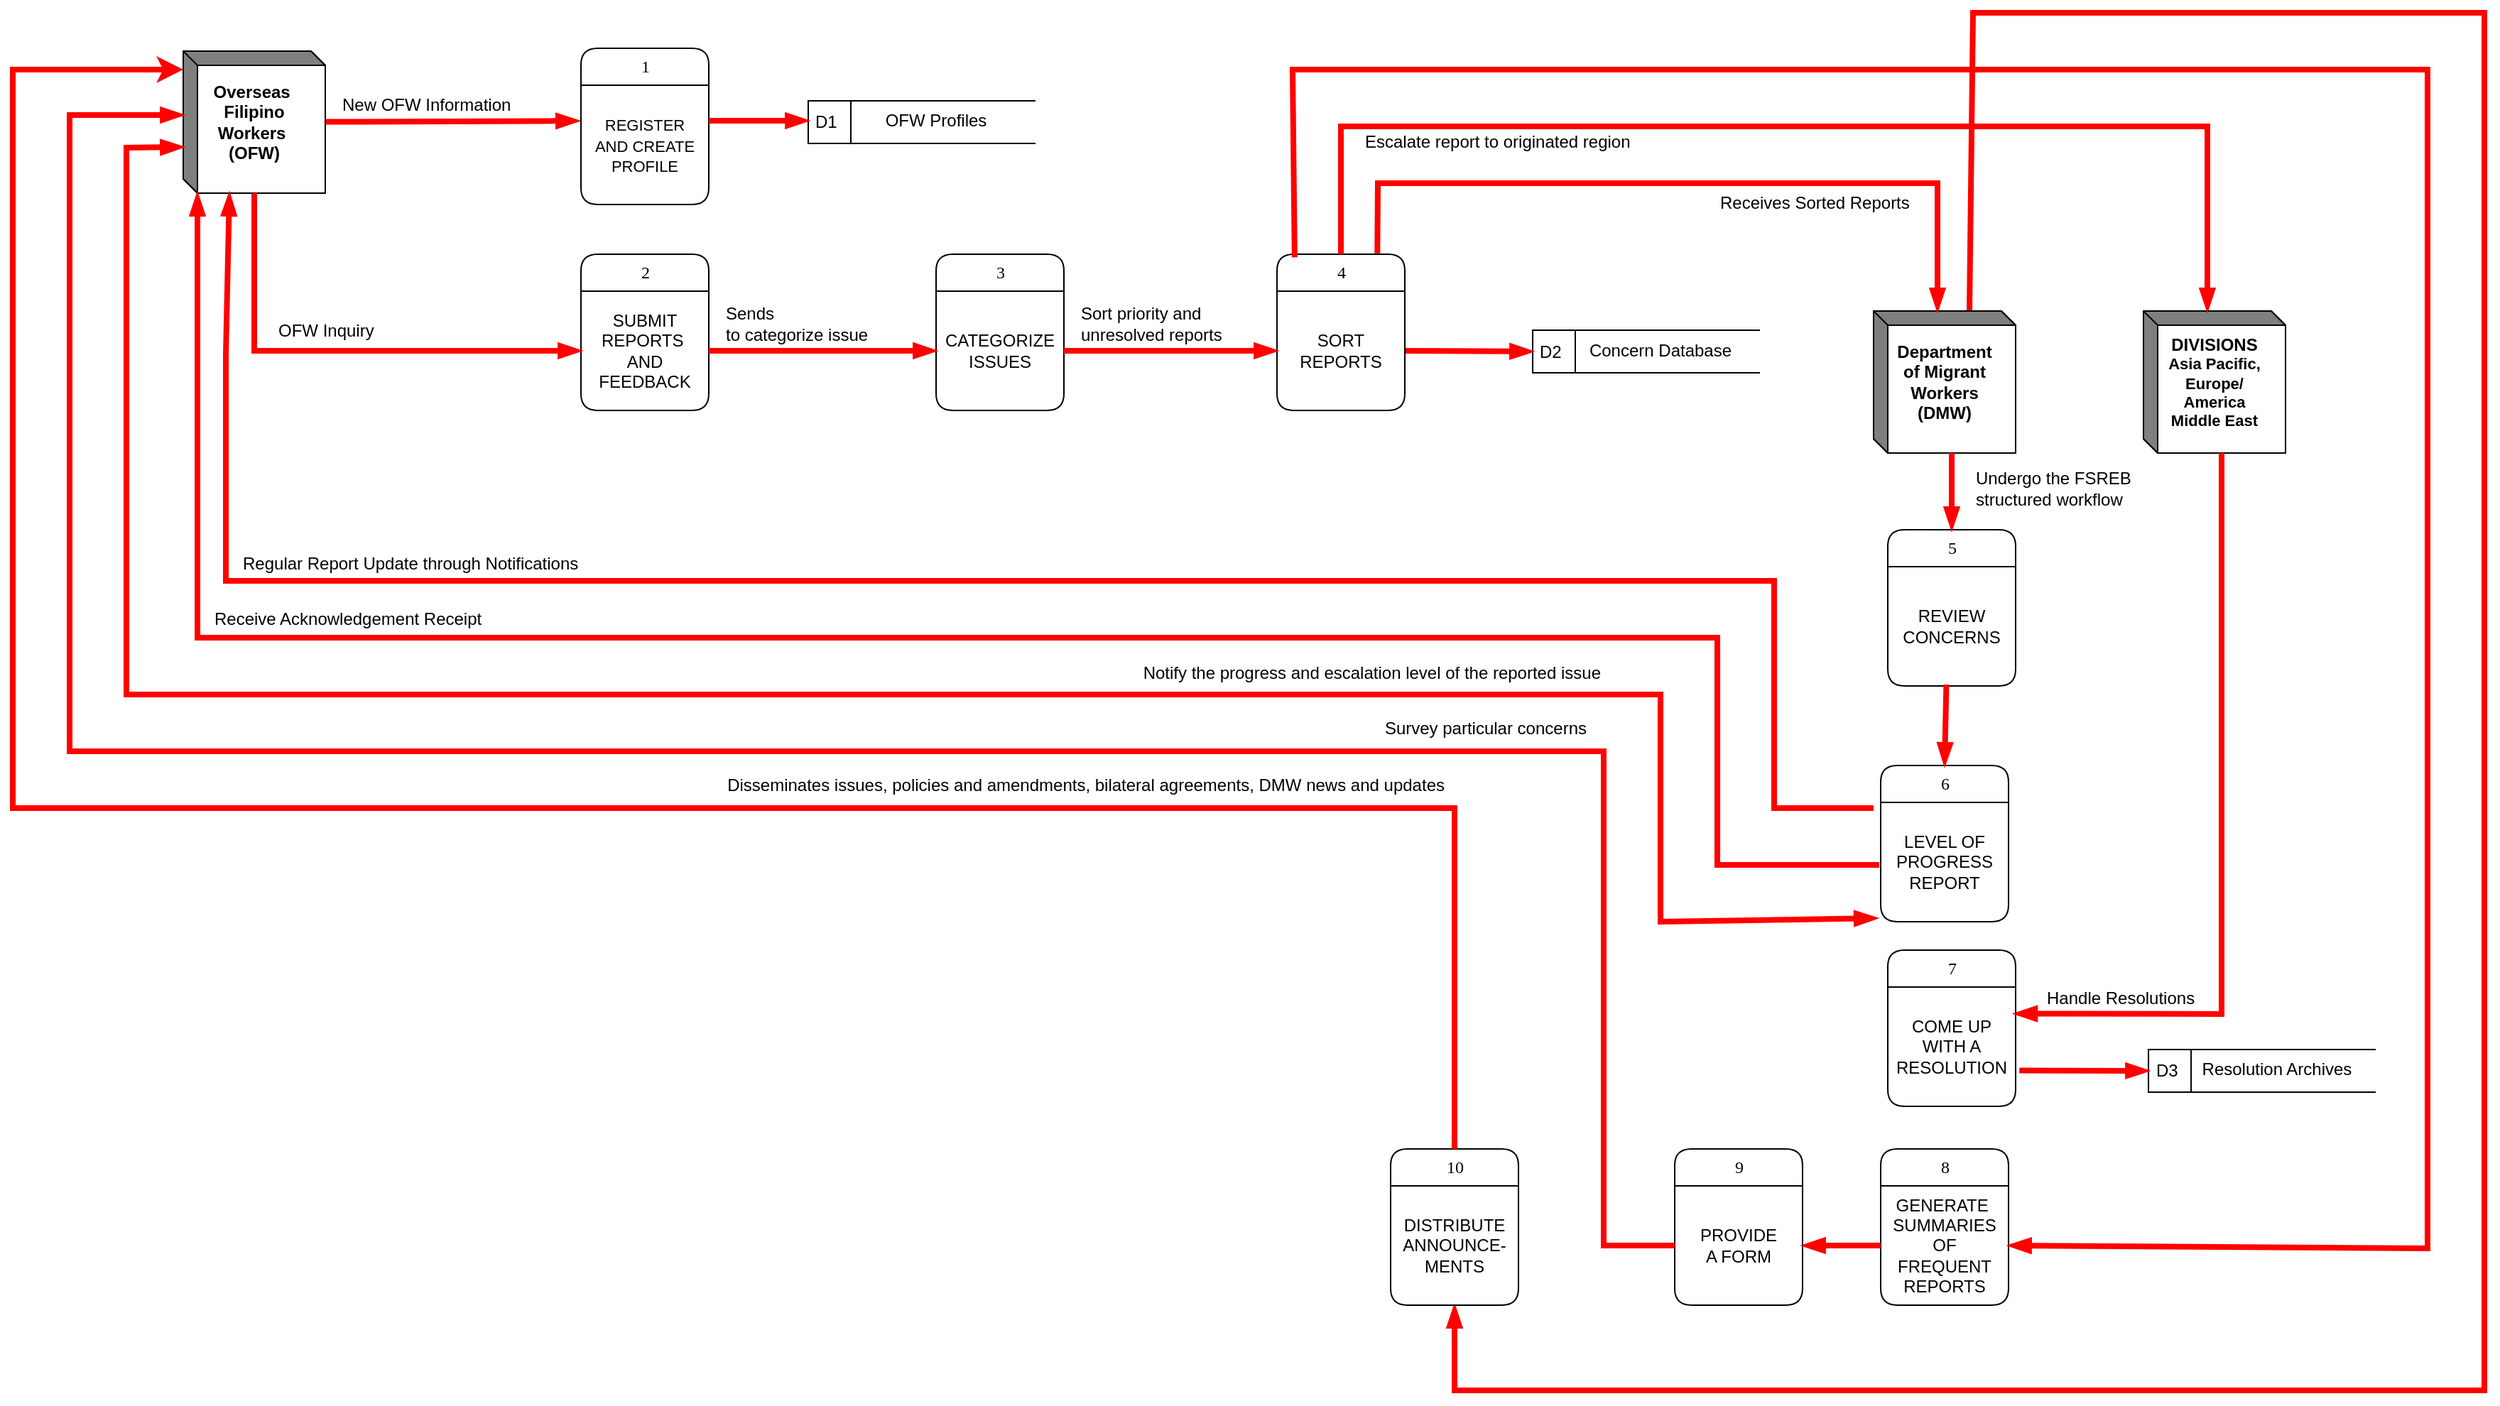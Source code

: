 <mxfile version="22.1.3" type="github">
  <diagram name="Page-1" id="b520641d-4fe3-3701-9064-5fc419738815">
    <mxGraphModel dx="2013" dy="538" grid="1" gridSize="10" guides="1" tooltips="1" connect="1" arrows="1" fold="1" page="1" pageScale="1" pageWidth="1100" pageHeight="850" background="none" math="0" shadow="0">
      <root>
        <mxCell id="0" />
        <mxCell id="1" parent="0" />
        <mxCell id="xv57lifx6EwuE5burWts-9" style="rounded=0;orthogonalLoop=1;jettySize=auto;html=1;strokeWidth=4;strokeColor=#ff0000;entryX=-0.017;entryY=0.299;entryDx=0;entryDy=0;entryPerimeter=0;endArrow=blockThin;endFill=1;" edge="1" parent="1" source="xv57lifx6EwuE5burWts-2" target="xv57lifx6EwuE5burWts-7">
          <mxGeometry relative="1" as="geometry">
            <mxPoint x="-50" y="554" as="targetPoint" />
          </mxGeometry>
        </mxCell>
        <mxCell id="xv57lifx6EwuE5burWts-2" value="&lt;div style=&quot;&quot;&gt;&lt;b&gt;Overseas&amp;nbsp;&lt;/b&gt;&lt;/div&gt;&lt;div style=&quot;&quot;&gt;&lt;b&gt;Filipino&lt;/b&gt;&lt;/div&gt;&lt;div style=&quot;&quot;&gt;&lt;b&gt;Workers&amp;nbsp;&lt;/b&gt;&lt;/div&gt;&lt;div style=&quot;&quot;&gt;&lt;b&gt;(OFW)&lt;/b&gt;&lt;/div&gt;" style="html=1;dashed=0;whiteSpace=wrap;shape=mxgraph.dfd.externalEntity;align=center;" vertex="1" parent="1">
          <mxGeometry x="-250" y="487" width="100" height="100" as="geometry" />
        </mxCell>
        <mxCell id="xv57lifx6EwuE5burWts-81" style="rounded=0;orthogonalLoop=1;jettySize=auto;html=1;strokeWidth=4;startArrow=none;startFill=0;endArrow=blockThin;endFill=1;strokeColor=#FF0000;exitX=0;exitY=0;exitDx=67.5;exitDy=0;exitPerimeter=0;" edge="1" parent="1" source="xv57lifx6EwuE5burWts-4" target="xv57lifx6EwuE5burWts-79">
          <mxGeometry relative="1" as="geometry">
            <Array as="points">
              <mxPoint x="1010" y="460" />
              <mxPoint x="1370" y="460" />
              <mxPoint x="1370" y="1430" />
              <mxPoint x="645" y="1430" />
            </Array>
          </mxGeometry>
        </mxCell>
        <mxCell id="xv57lifx6EwuE5burWts-4" value="&lt;div style=&quot;&quot;&gt;&lt;b&gt;Department&lt;/b&gt;&lt;/div&gt;&lt;div style=&quot;&quot;&gt;&lt;b&gt;of Migrant&lt;/b&gt;&lt;/div&gt;&lt;div style=&quot;&quot;&gt;&lt;b&gt;Workers&lt;/b&gt;&lt;/div&gt;&lt;div style=&quot;&quot;&gt;&lt;b&gt;(DMW)&lt;/b&gt;&lt;/div&gt;" style="html=1;dashed=0;whiteSpace=wrap;shape=mxgraph.dfd.externalEntity;align=center;" vertex="1" parent="1">
          <mxGeometry x="940" y="670" width="100" height="100" as="geometry" />
        </mxCell>
        <mxCell id="xv57lifx6EwuE5burWts-5" value="1" style="swimlane;html=1;fontStyle=0;childLayout=stackLayout;horizontal=1;startSize=26;fillColor=#ffffff;horizontalStack=0;resizeParent=1;resizeLast=0;collapsible=1;marginBottom=0;swimlaneFillColor=#ffffff;align=center;rounded=1;shadow=0;comic=0;labelBackgroundColor=none;strokeWidth=1;fontFamily=Verdana;fontSize=12" vertex="1" parent="1">
          <mxGeometry x="30" y="485" width="90" height="110" as="geometry" />
        </mxCell>
        <mxCell id="xv57lifx6EwuE5burWts-7" value="&lt;font style=&quot;font-size: 11px;&quot;&gt;&lt;br&gt;REGISTER AND CREATE PROFILE&lt;/font&gt;" style="text;html=1;strokeColor=none;fillColor=none;spacingLeft=4;spacingRight=4;whiteSpace=wrap;overflow=hidden;rotatable=0;points=[[0,0.5],[1,0.5]];portConstraint=eastwest;align=center;" vertex="1" parent="xv57lifx6EwuE5burWts-5">
          <mxGeometry y="26" width="90" height="84" as="geometry" />
        </mxCell>
        <mxCell id="xv57lifx6EwuE5burWts-10" value="New OFW Information" style="text;html=1;strokeColor=none;fillColor=none;align=left;verticalAlign=bottom;whiteSpace=wrap;rounded=0;fontSize=12;spacingLeft=10;spacingRight=10;" vertex="1" parent="1">
          <mxGeometry x="-150" y="501" width="180" height="33" as="geometry" />
        </mxCell>
        <mxCell id="xv57lifx6EwuE5burWts-11" value="2" style="swimlane;html=1;fontStyle=0;childLayout=stackLayout;horizontal=1;startSize=26;fillColor=#ffffff;horizontalStack=0;resizeParent=1;resizeLast=0;collapsible=1;marginBottom=0;swimlaneFillColor=#ffffff;align=center;rounded=1;shadow=0;comic=0;labelBackgroundColor=none;strokeWidth=1;fontFamily=Verdana;fontSize=12" vertex="1" parent="1">
          <mxGeometry x="30" y="630" width="90" height="110" as="geometry" />
        </mxCell>
        <mxCell id="xv57lifx6EwuE5burWts-12" value="SUBMIT&lt;br&gt;REPORTS&amp;nbsp;&lt;br&gt;AND FEEDBACK" style="text;html=1;strokeColor=none;fillColor=none;spacingLeft=4;spacingRight=4;whiteSpace=wrap;overflow=hidden;rotatable=0;points=[[0,0.5],[1,0.5]];portConstraint=eastwest;align=center;verticalAlign=middle;" vertex="1" parent="xv57lifx6EwuE5burWts-11">
          <mxGeometry y="26" width="90" height="84" as="geometry" />
        </mxCell>
        <mxCell id="xv57lifx6EwuE5burWts-14" style="rounded=0;orthogonalLoop=1;jettySize=auto;html=1;strokeWidth=4;strokeColor=#ff0000;endArrow=blockThin;endFill=1;entryX=0;entryY=0.5;entryDx=0;entryDy=0;" edge="1" parent="1" source="xv57lifx6EwuE5burWts-2" target="xv57lifx6EwuE5burWts-12">
          <mxGeometry relative="1" as="geometry">
            <mxPoint x="-140" y="547" as="sourcePoint" />
            <mxPoint x="30" y="665" as="targetPoint" />
            <Array as="points">
              <mxPoint x="-200" y="698" />
            </Array>
          </mxGeometry>
        </mxCell>
        <mxCell id="xv57lifx6EwuE5burWts-15" value="OFW Inquiry" style="text;html=1;strokeColor=none;fillColor=none;align=left;verticalAlign=bottom;whiteSpace=wrap;rounded=0;fontSize=12;spacingLeft=10;spacingRight=10;" vertex="1" parent="1">
          <mxGeometry x="-195" y="660" width="130" height="33" as="geometry" />
        </mxCell>
        <mxCell id="xv57lifx6EwuE5burWts-16" value="D1" style="html=1;dashed=0;whiteSpace=wrap;shape=mxgraph.dfd.dataStoreID;align=left;spacingLeft=3;points=[[0,0],[0.5,0],[1,0],[0,0.5],[1,0.5],[0,1],[0.5,1],[1,1]];" vertex="1" parent="1">
          <mxGeometry x="190" y="522" width="160" height="30" as="geometry" />
        </mxCell>
        <mxCell id="xv57lifx6EwuE5burWts-17" value="OFW Profiles" style="text;html=1;strokeColor=none;fillColor=none;align=center;verticalAlign=middle;whiteSpace=wrap;rounded=0;" vertex="1" parent="1">
          <mxGeometry x="220" y="521" width="120" height="30" as="geometry" />
        </mxCell>
        <mxCell id="xv57lifx6EwuE5burWts-18" style="rounded=0;orthogonalLoop=1;jettySize=auto;html=1;strokeWidth=4;strokeColor=#ff0000;entryX=0;entryY=0.5;entryDx=0;entryDy=0;endArrow=blockThin;endFill=1;" edge="1" parent="1">
          <mxGeometry relative="1" as="geometry">
            <mxPoint x="120" y="536" as="sourcePoint" />
            <mxPoint x="190" y="536" as="targetPoint" />
          </mxGeometry>
        </mxCell>
        <mxCell id="xv57lifx6EwuE5burWts-19" value="D2" style="html=1;dashed=0;whiteSpace=wrap;shape=mxgraph.dfd.dataStoreID;align=left;spacingLeft=3;points=[[0,0],[0.5,0],[1,0],[0,0.5],[1,0.5],[0,1],[0.5,1],[1,1]];" vertex="1" parent="1">
          <mxGeometry x="700" y="683.5" width="160" height="30" as="geometry" />
        </mxCell>
        <mxCell id="xv57lifx6EwuE5burWts-20" value="Concern Database" style="text;html=1;strokeColor=none;fillColor=none;align=center;verticalAlign=middle;whiteSpace=wrap;rounded=0;" vertex="1" parent="1">
          <mxGeometry x="730" y="682.5" width="120" height="30" as="geometry" />
        </mxCell>
        <mxCell id="xv57lifx6EwuE5burWts-21" style="rounded=0;orthogonalLoop=1;jettySize=auto;html=1;strokeWidth=4;strokeColor=#ff0000;entryX=0;entryY=0.5;entryDx=0;entryDy=0;endArrow=blockThin;endFill=1;exitX=1;exitY=0.5;exitDx=0;exitDy=0;" edge="1" parent="1" source="xv57lifx6EwuE5burWts-34" target="xv57lifx6EwuE5burWts-19">
          <mxGeometry relative="1" as="geometry">
            <mxPoint x="630.0" y="571.5" as="sourcePoint" />
            <mxPoint x="730" y="417.5" as="targetPoint" />
          </mxGeometry>
        </mxCell>
        <mxCell id="xv57lifx6EwuE5burWts-23" style="rounded=0;orthogonalLoop=1;jettySize=auto;html=1;strokeWidth=4;strokeColor=#ff0000;entryX=0;entryY=0;entryDx=32.5;entryDy=100;endArrow=blockThin;endFill=1;entryPerimeter=0;" edge="1" parent="1" target="xv57lifx6EwuE5burWts-2">
          <mxGeometry relative="1" as="geometry">
            <mxPoint x="940" y="1020" as="sourcePoint" />
            <mxPoint x="200" y="546" as="targetPoint" />
            <Array as="points">
              <mxPoint x="870" y="1020" />
              <mxPoint x="870" y="860" />
              <mxPoint x="-220" y="860" />
              <mxPoint x="-220" y="700" />
            </Array>
          </mxGeometry>
        </mxCell>
        <mxCell id="xv57lifx6EwuE5burWts-25" value="Regular Report Update through Notifications" style="text;html=1;strokeColor=none;fillColor=none;align=left;verticalAlign=bottom;whiteSpace=wrap;rounded=0;fontSize=12;spacingLeft=10;spacingRight=10;" vertex="1" parent="1">
          <mxGeometry x="-220" y="824" width="280" height="33" as="geometry" />
        </mxCell>
        <mxCell id="xv57lifx6EwuE5burWts-27" value="3" style="swimlane;html=1;fontStyle=0;childLayout=stackLayout;horizontal=1;startSize=26;fillColor=#ffffff;horizontalStack=0;resizeParent=1;resizeLast=0;collapsible=1;marginBottom=0;swimlaneFillColor=#ffffff;align=center;rounded=1;shadow=0;comic=0;labelBackgroundColor=none;strokeWidth=1;fontFamily=Verdana;fontSize=12" vertex="1" parent="1">
          <mxGeometry x="280" y="630" width="90" height="110" as="geometry" />
        </mxCell>
        <mxCell id="xv57lifx6EwuE5burWts-28" value="CATEGORIZE&lt;br&gt;ISSUES" style="text;html=1;strokeColor=none;fillColor=none;spacingLeft=4;spacingRight=4;whiteSpace=wrap;overflow=hidden;rotatable=0;points=[[0,0.5],[1,0.5]];portConstraint=eastwest;align=center;verticalAlign=middle;" vertex="1" parent="xv57lifx6EwuE5burWts-27">
          <mxGeometry y="26" width="90" height="84" as="geometry" />
        </mxCell>
        <mxCell id="xv57lifx6EwuE5burWts-29" style="rounded=0;orthogonalLoop=1;jettySize=auto;html=1;strokeWidth=4;strokeColor=#ff0000;entryX=0;entryY=0.5;entryDx=0;entryDy=0;endArrow=blockThin;endFill=1;exitX=1;exitY=0.5;exitDx=0;exitDy=0;" edge="1" parent="1" source="xv57lifx6EwuE5burWts-12" target="xv57lifx6EwuE5burWts-28">
          <mxGeometry relative="1" as="geometry">
            <mxPoint x="130" y="546" as="sourcePoint" />
            <mxPoint x="200" y="546" as="targetPoint" />
          </mxGeometry>
        </mxCell>
        <mxCell id="xv57lifx6EwuE5burWts-31" style="rounded=0;orthogonalLoop=1;jettySize=auto;html=1;strokeWidth=4;strokeColor=#ff0000;endArrow=blockThin;endFill=1;exitX=0.785;exitY=-0.006;exitDx=0;exitDy=0;entryX=0;entryY=0;entryDx=45;entryDy=0;entryPerimeter=0;exitPerimeter=0;" edge="1" parent="1" source="xv57lifx6EwuE5burWts-33" target="xv57lifx6EwuE5burWts-4">
          <mxGeometry relative="1" as="geometry">
            <mxPoint x="280" y="708" as="sourcePoint" />
            <mxPoint x="780" y="750" as="targetPoint" />
            <Array as="points">
              <mxPoint x="591" y="580" />
              <mxPoint x="630" y="580" />
              <mxPoint x="740" y="580" />
              <mxPoint x="985" y="580" />
            </Array>
          </mxGeometry>
        </mxCell>
        <mxCell id="xv57lifx6EwuE5burWts-33" value="4" style="swimlane;html=1;fontStyle=0;childLayout=stackLayout;horizontal=1;startSize=26;fillColor=#ffffff;horizontalStack=0;resizeParent=1;resizeLast=0;collapsible=1;marginBottom=0;swimlaneFillColor=#ffffff;align=center;rounded=1;shadow=0;comic=0;labelBackgroundColor=none;strokeWidth=1;fontFamily=Verdana;fontSize=12" vertex="1" parent="1">
          <mxGeometry x="520" y="630" width="90" height="110" as="geometry" />
        </mxCell>
        <mxCell id="xv57lifx6EwuE5burWts-34" value="SORT&lt;br&gt;REPORTS" style="text;html=1;strokeColor=none;fillColor=none;spacingLeft=4;spacingRight=4;whiteSpace=wrap;overflow=hidden;rotatable=0;points=[[0,0.5],[1,0.5]];portConstraint=eastwest;align=center;verticalAlign=middle;" vertex="1" parent="xv57lifx6EwuE5burWts-33">
          <mxGeometry y="26" width="90" height="84" as="geometry" />
        </mxCell>
        <mxCell id="xv57lifx6EwuE5burWts-35" style="rounded=0;orthogonalLoop=1;jettySize=auto;html=1;strokeWidth=4;strokeColor=#ff0000;endArrow=blockThin;endFill=1;exitX=1;exitY=0.5;exitDx=0;exitDy=0;entryX=0;entryY=0.5;entryDx=0;entryDy=0;" edge="1" parent="1" source="xv57lifx6EwuE5burWts-28" target="xv57lifx6EwuE5burWts-34">
          <mxGeometry relative="1" as="geometry">
            <mxPoint x="560" y="708" as="sourcePoint" />
            <mxPoint x="470" y="690" as="targetPoint" />
          </mxGeometry>
        </mxCell>
        <mxCell id="xv57lifx6EwuE5burWts-36" value="Sends &lt;br&gt;to categorize issue&amp;nbsp;" style="text;html=1;strokeColor=none;fillColor=none;align=left;verticalAlign=bottom;whiteSpace=wrap;rounded=0;fontSize=12;spacingLeft=10;spacingRight=10;" vertex="1" parent="1">
          <mxGeometry x="120" y="663" width="150" height="33" as="geometry" />
        </mxCell>
        <mxCell id="xv57lifx6EwuE5burWts-37" value="Sort priority and unresolved reports" style="text;html=1;strokeColor=none;fillColor=none;align=left;verticalAlign=bottom;whiteSpace=wrap;rounded=0;fontSize=12;spacingLeft=10;spacingRight=10;" vertex="1" parent="1">
          <mxGeometry x="370" y="663" width="150" height="33" as="geometry" />
        </mxCell>
        <mxCell id="xv57lifx6EwuE5burWts-38" value="Receives Sorted Reports" style="text;html=1;strokeColor=none;fillColor=none;align=left;verticalAlign=bottom;whiteSpace=wrap;rounded=0;fontSize=12;spacingLeft=10;spacingRight=10;" vertex="1" parent="1">
          <mxGeometry x="820" y="570" width="190" height="33" as="geometry" />
        </mxCell>
        <mxCell id="xv57lifx6EwuE5burWts-39" value="5" style="swimlane;html=1;fontStyle=0;childLayout=stackLayout;horizontal=1;startSize=26;fillColor=#ffffff;horizontalStack=0;resizeParent=1;resizeLast=0;collapsible=1;marginBottom=0;swimlaneFillColor=#ffffff;align=center;rounded=1;shadow=0;comic=0;labelBackgroundColor=none;strokeWidth=1;fontFamily=Verdana;fontSize=12" vertex="1" parent="1">
          <mxGeometry x="950" y="824" width="90" height="110" as="geometry" />
        </mxCell>
        <mxCell id="xv57lifx6EwuE5burWts-40" value="REVIEW&lt;br&gt;CONCERNS" style="text;html=1;strokeColor=none;fillColor=none;spacingLeft=4;spacingRight=4;whiteSpace=wrap;overflow=hidden;rotatable=0;points=[[0,0.5],[1,0.5]];portConstraint=eastwest;align=center;verticalAlign=middle;" vertex="1" parent="xv57lifx6EwuE5burWts-39">
          <mxGeometry y="26" width="90" height="84" as="geometry" />
        </mxCell>
        <mxCell id="xv57lifx6EwuE5burWts-41" style="rounded=0;orthogonalLoop=1;jettySize=auto;html=1;strokeWidth=4;strokeColor=#ff0000;entryX=0.5;entryY=0;entryDx=0;entryDy=0;endArrow=blockThin;endFill=1;exitX=0;exitY=0;exitDx=55;exitDy=100;exitPerimeter=0;" edge="1" parent="1" source="xv57lifx6EwuE5burWts-4" target="xv57lifx6EwuE5burWts-39">
          <mxGeometry relative="1" as="geometry">
            <mxPoint x="620" y="722" as="sourcePoint" />
            <mxPoint x="710" y="723" as="targetPoint" />
          </mxGeometry>
        </mxCell>
        <mxCell id="xv57lifx6EwuE5burWts-42" style="rounded=0;orthogonalLoop=1;jettySize=auto;html=1;strokeWidth=4;strokeColor=#ff0000;entryX=0;entryY=0;entryDx=10;entryDy=100;entryPerimeter=0;endArrow=blockThin;endFill=1;" edge="1" parent="1" target="xv57lifx6EwuE5burWts-2">
          <mxGeometry relative="1" as="geometry">
            <mxPoint x="944" y="1060" as="sourcePoint" />
            <mxPoint x="38" y="546" as="targetPoint" />
            <Array as="points">
              <mxPoint x="830" y="1060" />
              <mxPoint x="830" y="900" />
              <mxPoint x="-240" y="900" />
              <mxPoint x="-240" y="760" />
            </Array>
          </mxGeometry>
        </mxCell>
        <mxCell id="xv57lifx6EwuE5burWts-43" value="Receive Acknowledgement Receipt" style="text;html=1;strokeColor=none;fillColor=none;align=left;verticalAlign=bottom;whiteSpace=wrap;rounded=0;fontSize=12;spacingLeft=10;spacingRight=10;" vertex="1" parent="1">
          <mxGeometry x="-240" y="862.5" width="220" height="33" as="geometry" />
        </mxCell>
        <mxCell id="xv57lifx6EwuE5burWts-44" value="6" style="swimlane;html=1;fontStyle=0;childLayout=stackLayout;horizontal=1;startSize=26;fillColor=#ffffff;horizontalStack=0;resizeParent=1;resizeLast=0;collapsible=1;marginBottom=0;swimlaneFillColor=#ffffff;align=center;rounded=1;shadow=0;comic=0;labelBackgroundColor=none;strokeWidth=1;fontFamily=Verdana;fontSize=12" vertex="1" parent="1">
          <mxGeometry x="945" y="990" width="90" height="110" as="geometry" />
        </mxCell>
        <mxCell id="xv57lifx6EwuE5burWts-45" value="LEVEL OF PROGRESS REPORT" style="text;html=1;strokeColor=none;fillColor=none;spacingLeft=4;spacingRight=4;whiteSpace=wrap;overflow=hidden;rotatable=0;points=[[0,0.5],[1,0.5]];portConstraint=eastwest;align=center;verticalAlign=middle;" vertex="1" parent="xv57lifx6EwuE5burWts-44">
          <mxGeometry y="26" width="90" height="84" as="geometry" />
        </mxCell>
        <mxCell id="xv57lifx6EwuE5burWts-46" style="rounded=0;orthogonalLoop=1;jettySize=auto;html=1;strokeWidth=4;strokeColor=#ff0000;entryX=0.5;entryY=0;entryDx=0;entryDy=0;endArrow=blockThin;endFill=1;exitX=0.458;exitY=0.988;exitDx=0;exitDy=0;exitPerimeter=0;" edge="1" parent="1" source="xv57lifx6EwuE5burWts-40" target="xv57lifx6EwuE5burWts-44">
          <mxGeometry relative="1" as="geometry">
            <mxPoint x="620" y="708" as="sourcePoint" />
            <mxPoint x="710" y="709" as="targetPoint" />
          </mxGeometry>
        </mxCell>
        <mxCell id="xv57lifx6EwuE5burWts-50" value="Undergo the FSREB structured workflow" style="text;html=1;strokeColor=none;fillColor=none;align=left;verticalAlign=bottom;whiteSpace=wrap;rounded=0;fontSize=12;spacingLeft=10;spacingRight=10;" vertex="1" parent="1">
          <mxGeometry x="1000" y="779" width="150" height="33" as="geometry" />
        </mxCell>
        <mxCell id="xv57lifx6EwuE5burWts-51" value="&lt;div style=&quot;&quot;&gt;&lt;b&gt;DIVISIONS&lt;/b&gt;&lt;/div&gt;&lt;div style=&quot;font-size: 11px;&quot;&gt;&lt;b style=&quot;&quot;&gt;&lt;font style=&quot;font-size: 11px;&quot;&gt;Asia Pacific,&lt;/font&gt;&lt;/b&gt;&lt;/div&gt;&lt;div style=&quot;font-size: 11px;&quot;&gt;&lt;b style=&quot;background-color: initial;&quot;&gt;Europe/&lt;/b&gt;&lt;/div&gt;&lt;div style=&quot;font-size: 11px;&quot;&gt;&lt;b&gt;&lt;font style=&quot;font-size: 11px;&quot;&gt;America&lt;/font&gt;&lt;/b&gt;&lt;/div&gt;&lt;div style=&quot;font-size: 11px;&quot;&gt;&lt;b style=&quot;&quot;&gt;&lt;font style=&quot;font-size: 11px;&quot;&gt;Middle East&lt;/font&gt;&lt;/b&gt;&lt;/div&gt;" style="html=1;dashed=0;whiteSpace=wrap;shape=mxgraph.dfd.externalEntity;align=center;verticalAlign=middle;" vertex="1" parent="1">
          <mxGeometry x="1130" y="670" width="100" height="100" as="geometry" />
        </mxCell>
        <mxCell id="xv57lifx6EwuE5burWts-53" style="rounded=0;orthogonalLoop=1;jettySize=auto;html=1;strokeWidth=4;strokeColor=#ff0000;endArrow=blockThin;endFill=1;exitX=0.5;exitY=0;exitDx=0;exitDy=0;entryX=0;entryY=0;entryDx=45;entryDy=0;entryPerimeter=0;" edge="1" parent="1" source="xv57lifx6EwuE5burWts-33" target="xv57lifx6EwuE5burWts-51">
          <mxGeometry relative="1" as="geometry">
            <mxPoint x="575" y="640" as="sourcePoint" />
            <mxPoint x="995" y="680" as="targetPoint" />
            <Array as="points">
              <mxPoint x="565" y="540" />
              <mxPoint x="640" y="540" />
              <mxPoint x="700" y="540" />
              <mxPoint x="770" y="540" />
              <mxPoint x="1175" y="540" />
            </Array>
          </mxGeometry>
        </mxCell>
        <mxCell id="xv57lifx6EwuE5burWts-54" value="Escalate report to originated region" style="text;html=1;strokeColor=none;fillColor=none;align=left;verticalAlign=top;whiteSpace=wrap;rounded=0;fontSize=12;spacingLeft=10;spacingRight=10;" vertex="1" parent="1">
          <mxGeometry x="570" y="537" width="300" height="33" as="geometry" />
        </mxCell>
        <mxCell id="xv57lifx6EwuE5burWts-55" value="7" style="swimlane;html=1;fontStyle=0;childLayout=stackLayout;horizontal=1;startSize=26;fillColor=#ffffff;horizontalStack=0;resizeParent=1;resizeLast=0;collapsible=1;marginBottom=0;swimlaneFillColor=#ffffff;align=center;rounded=1;shadow=0;comic=0;labelBackgroundColor=none;strokeWidth=1;fontFamily=Verdana;fontSize=12" vertex="1" parent="1">
          <mxGeometry x="950" y="1120" width="90" height="110" as="geometry" />
        </mxCell>
        <mxCell id="xv57lifx6EwuE5burWts-56" value="COME UP WITH A&lt;br&gt;RESOLUTION" style="text;html=1;strokeColor=none;fillColor=none;spacingLeft=4;spacingRight=4;whiteSpace=wrap;overflow=hidden;rotatable=0;points=[[0,0.5],[1,0.5]];portConstraint=eastwest;align=center;verticalAlign=middle;" vertex="1" parent="xv57lifx6EwuE5burWts-55">
          <mxGeometry y="26" width="90" height="84" as="geometry" />
        </mxCell>
        <mxCell id="xv57lifx6EwuE5burWts-58" style="rounded=0;orthogonalLoop=1;jettySize=auto;html=1;strokeWidth=4;strokeColor=#FF0000;endArrow=blockThin;endFill=1;exitX=0;exitY=0;exitDx=55;exitDy=100;exitPerimeter=0;entryX=0.991;entryY=0.223;entryDx=0;entryDy=0;entryPerimeter=0;" edge="1" parent="1" source="xv57lifx6EwuE5burWts-51" target="xv57lifx6EwuE5burWts-56">
          <mxGeometry relative="1" as="geometry">
            <mxPoint x="960" y="902" as="sourcePoint" />
            <mxPoint x="1050" y="1180" as="targetPoint" />
            <Array as="points">
              <mxPoint x="1185" y="1165" />
            </Array>
          </mxGeometry>
        </mxCell>
        <mxCell id="xv57lifx6EwuE5burWts-59" value="D3" style="html=1;dashed=0;whiteSpace=wrap;shape=mxgraph.dfd.dataStoreID;align=left;spacingLeft=3;points=[[0,0],[0.5,0],[1,0],[0,0.5],[1,0.5],[0,1],[0.5,1],[1,1]];" vertex="1" parent="1">
          <mxGeometry x="1133.52" y="1190" width="160" height="30" as="geometry" />
        </mxCell>
        <mxCell id="xv57lifx6EwuE5burWts-60" value="Resolution Archives" style="text;html=1;strokeColor=none;fillColor=none;align=center;verticalAlign=middle;whiteSpace=wrap;rounded=0;" vertex="1" parent="1">
          <mxGeometry x="1163.52" y="1189" width="120" height="30" as="geometry" />
        </mxCell>
        <mxCell id="xv57lifx6EwuE5burWts-61" style="rounded=0;orthogonalLoop=1;jettySize=auto;html=1;strokeWidth=4;strokeColor=#ff0000;entryX=0;entryY=0.5;entryDx=0;entryDy=0;endArrow=blockThin;endFill=1;exitX=1.029;exitY=0.699;exitDx=0;exitDy=0;exitPerimeter=0;" edge="1" parent="1" source="xv57lifx6EwuE5burWts-56" target="xv57lifx6EwuE5burWts-59">
          <mxGeometry relative="1" as="geometry">
            <mxPoint x="980" y="1204.38" as="sourcePoint" />
            <mxPoint x="1223.52" y="849" as="targetPoint" />
            <Array as="points" />
          </mxGeometry>
        </mxCell>
        <mxCell id="xv57lifx6EwuE5burWts-63" value="8" style="swimlane;html=1;fontStyle=0;childLayout=stackLayout;horizontal=1;startSize=26;fillColor=#ffffff;horizontalStack=0;resizeParent=1;resizeLast=0;collapsible=1;marginBottom=0;swimlaneFillColor=#ffffff;align=center;rounded=1;shadow=0;comic=0;labelBackgroundColor=none;strokeWidth=1;fontFamily=Verdana;fontSize=12" vertex="1" parent="1">
          <mxGeometry x="945" y="1260" width="90" height="110" as="geometry" />
        </mxCell>
        <mxCell id="xv57lifx6EwuE5burWts-64" value="GENERATE&amp;nbsp;&lt;br&gt;SUMMARIES OF FREQUENT&lt;br&gt;REPORTS" style="text;html=1;strokeColor=none;fillColor=none;spacingLeft=4;spacingRight=4;whiteSpace=wrap;overflow=hidden;rotatable=0;points=[[0,0.5],[1,0.5]];portConstraint=eastwest;align=center;verticalAlign=middle;" vertex="1" parent="xv57lifx6EwuE5burWts-63">
          <mxGeometry y="26" width="90" height="84" as="geometry" />
        </mxCell>
        <mxCell id="xv57lifx6EwuE5burWts-65" style="rounded=0;orthogonalLoop=1;jettySize=auto;html=1;strokeWidth=4;strokeColor=#ff0000;endArrow=blockThin;endFill=1;entryX=1;entryY=0.5;entryDx=0;entryDy=0;exitX=0.138;exitY=0.02;exitDx=0;exitDy=0;exitPerimeter=0;" edge="1" parent="1" source="xv57lifx6EwuE5burWts-33" target="xv57lifx6EwuE5burWts-64">
          <mxGeometry relative="1" as="geometry">
            <mxPoint x="531" y="630" as="sourcePoint" />
            <mxPoint x="1320" y="1330" as="targetPoint" />
            <Array as="points">
              <mxPoint x="531" y="500" />
              <mxPoint x="720" y="500" />
              <mxPoint x="1330" y="500" />
              <mxPoint x="1330" y="1330" />
            </Array>
          </mxGeometry>
        </mxCell>
        <mxCell id="xv57lifx6EwuE5burWts-67" style="rounded=0;orthogonalLoop=1;jettySize=auto;html=1;strokeWidth=4;strokeColor=#FF0000;entryX=0;entryY=0;entryDx=0;entryDy=67.5;entryPerimeter=0;endArrow=blockThin;endFill=1;exitX=-0.029;exitY=0.97;exitDx=0;exitDy=0;exitPerimeter=0;startArrow=blockThin;startFill=1;" edge="1" parent="1" source="xv57lifx6EwuE5burWts-45" target="xv57lifx6EwuE5burWts-2">
          <mxGeometry relative="1" as="geometry">
            <mxPoint x="954" y="1070" as="sourcePoint" />
            <mxPoint x="-230" y="597" as="targetPoint" />
            <Array as="points">
              <mxPoint x="790" y="1100" />
              <mxPoint x="790" y="940" />
              <mxPoint x="290" y="940" />
              <mxPoint x="-290" y="940" />
              <mxPoint x="-290" y="555" />
            </Array>
          </mxGeometry>
        </mxCell>
        <mxCell id="xv57lifx6EwuE5burWts-70" value="9" style="swimlane;html=1;fontStyle=0;childLayout=stackLayout;horizontal=1;startSize=26;fillColor=#ffffff;horizontalStack=0;resizeParent=1;resizeLast=0;collapsible=1;marginBottom=0;swimlaneFillColor=#ffffff;align=center;rounded=1;shadow=0;comic=0;labelBackgroundColor=none;strokeWidth=1;fontFamily=Verdana;fontSize=12" vertex="1" parent="1">
          <mxGeometry x="800" y="1260" width="90" height="110" as="geometry" />
        </mxCell>
        <mxCell id="xv57lifx6EwuE5burWts-71" value="PROVIDE&lt;br&gt;A FORM" style="text;html=1;strokeColor=none;fillColor=none;spacingLeft=4;spacingRight=4;whiteSpace=wrap;overflow=hidden;rotatable=0;points=[[0,0.5],[1,0.5]];portConstraint=eastwest;align=center;verticalAlign=middle;" vertex="1" parent="xv57lifx6EwuE5burWts-70">
          <mxGeometry y="26" width="90" height="84" as="geometry" />
        </mxCell>
        <mxCell id="xv57lifx6EwuE5burWts-73" style="rounded=0;orthogonalLoop=1;jettySize=auto;html=1;strokeWidth=4;strokeColor=#ff0000;endArrow=blockThin;endFill=1;entryX=0;entryY=0;entryDx=0;entryDy=45;entryPerimeter=0;exitX=0;exitY=0.5;exitDx=0;exitDy=0;" edge="1" parent="1" source="xv57lifx6EwuE5burWts-71" target="xv57lifx6EwuE5burWts-2">
          <mxGeometry relative="1" as="geometry">
            <mxPoint x="650" y="1190" as="sourcePoint" />
            <mxPoint x="40" y="708" as="targetPoint" />
            <Array as="points">
              <mxPoint x="750" y="1328" />
              <mxPoint x="750" y="980" />
              <mxPoint x="-330" y="980" />
              <mxPoint x="-330" y="532" />
            </Array>
          </mxGeometry>
        </mxCell>
        <mxCell id="xv57lifx6EwuE5burWts-74" style="rounded=0;orthogonalLoop=1;jettySize=auto;html=1;strokeWidth=4;strokeColor=#ff0000;entryX=1;entryY=0.5;entryDx=0;entryDy=0;endArrow=blockThin;endFill=1;exitX=0;exitY=0.5;exitDx=0;exitDy=0;" edge="1" parent="1" source="xv57lifx6EwuE5burWts-64" target="xv57lifx6EwuE5burWts-71">
          <mxGeometry relative="1" as="geometry">
            <mxPoint x="1053" y="1215" as="sourcePoint" />
            <mxPoint x="1144" y="1215" as="targetPoint" />
            <Array as="points" />
          </mxGeometry>
        </mxCell>
        <mxCell id="xv57lifx6EwuE5burWts-76" value="Handle Resolutions" style="text;html=1;strokeColor=none;fillColor=none;align=left;verticalAlign=bottom;whiteSpace=wrap;rounded=0;fontSize=12;spacingLeft=10;spacingRight=10;" vertex="1" parent="1">
          <mxGeometry x="1050" y="1130" width="130" height="33" as="geometry" />
        </mxCell>
        <mxCell id="xv57lifx6EwuE5burWts-77" value="Survey particular concerns" style="text;html=1;strokeColor=none;fillColor=none;align=right;verticalAlign=bottom;whiteSpace=wrap;rounded=0;fontSize=12;spacingLeft=10;spacingRight=10;" vertex="1" parent="1">
          <mxGeometry x="560" y="940" width="190" height="33" as="geometry" />
        </mxCell>
        <mxCell id="xv57lifx6EwuE5burWts-78" value="10" style="swimlane;html=1;fontStyle=0;childLayout=stackLayout;horizontal=1;startSize=26;fillColor=#ffffff;horizontalStack=0;resizeParent=1;resizeLast=0;collapsible=1;marginBottom=0;swimlaneFillColor=#ffffff;align=center;rounded=1;shadow=0;comic=0;labelBackgroundColor=none;strokeWidth=1;fontFamily=Verdana;fontSize=12" vertex="1" parent="1">
          <mxGeometry x="600" y="1260" width="90" height="110" as="geometry" />
        </mxCell>
        <mxCell id="xv57lifx6EwuE5burWts-79" value="DISTRIBUTE&lt;br&gt;ANNOUNCE-MENTS" style="text;html=1;strokeColor=none;fillColor=none;spacingLeft=4;spacingRight=4;whiteSpace=wrap;overflow=hidden;rotatable=0;points=[[0,0.5],[1,0.5]];portConstraint=eastwest;align=center;verticalAlign=middle;" vertex="1" parent="xv57lifx6EwuE5burWts-78">
          <mxGeometry y="26" width="90" height="84" as="geometry" />
        </mxCell>
        <mxCell id="xv57lifx6EwuE5burWts-82" style="rounded=0;orthogonalLoop=1;jettySize=auto;html=1;entryX=0;entryY=0.13;entryDx=0;entryDy=0;entryPerimeter=0;exitX=0.5;exitY=0;exitDx=0;exitDy=0;strokeWidth=4;strokeColor=#FF0000;" edge="1" parent="1" source="xv57lifx6EwuE5burWts-78" target="xv57lifx6EwuE5burWts-2">
          <mxGeometry relative="1" as="geometry">
            <Array as="points">
              <mxPoint x="645" y="1020" />
              <mxPoint x="-370" y="1020" />
              <mxPoint x="-370" y="500" />
            </Array>
          </mxGeometry>
        </mxCell>
        <mxCell id="xv57lifx6EwuE5burWts-83" value="Disseminates issues, policies and amendments, bilateral agreements, DMW news and updates" style="text;html=1;strokeColor=none;fillColor=none;align=right;verticalAlign=bottom;whiteSpace=wrap;rounded=0;fontSize=12;spacingLeft=10;spacingRight=10;" vertex="1" parent="1">
          <mxGeometry x="80" y="980" width="570" height="33" as="geometry" />
        </mxCell>
        <mxCell id="xv57lifx6EwuE5burWts-84" value="Notify the progress and escalation level of the reported issue" style="text;html=1;strokeColor=none;fillColor=none;align=right;verticalAlign=bottom;whiteSpace=wrap;rounded=0;fontSize=12;spacingLeft=10;spacingRight=10;" vertex="1" parent="1">
          <mxGeometry x="400" y="901" width="360" height="33" as="geometry" />
        </mxCell>
      </root>
    </mxGraphModel>
  </diagram>
</mxfile>
